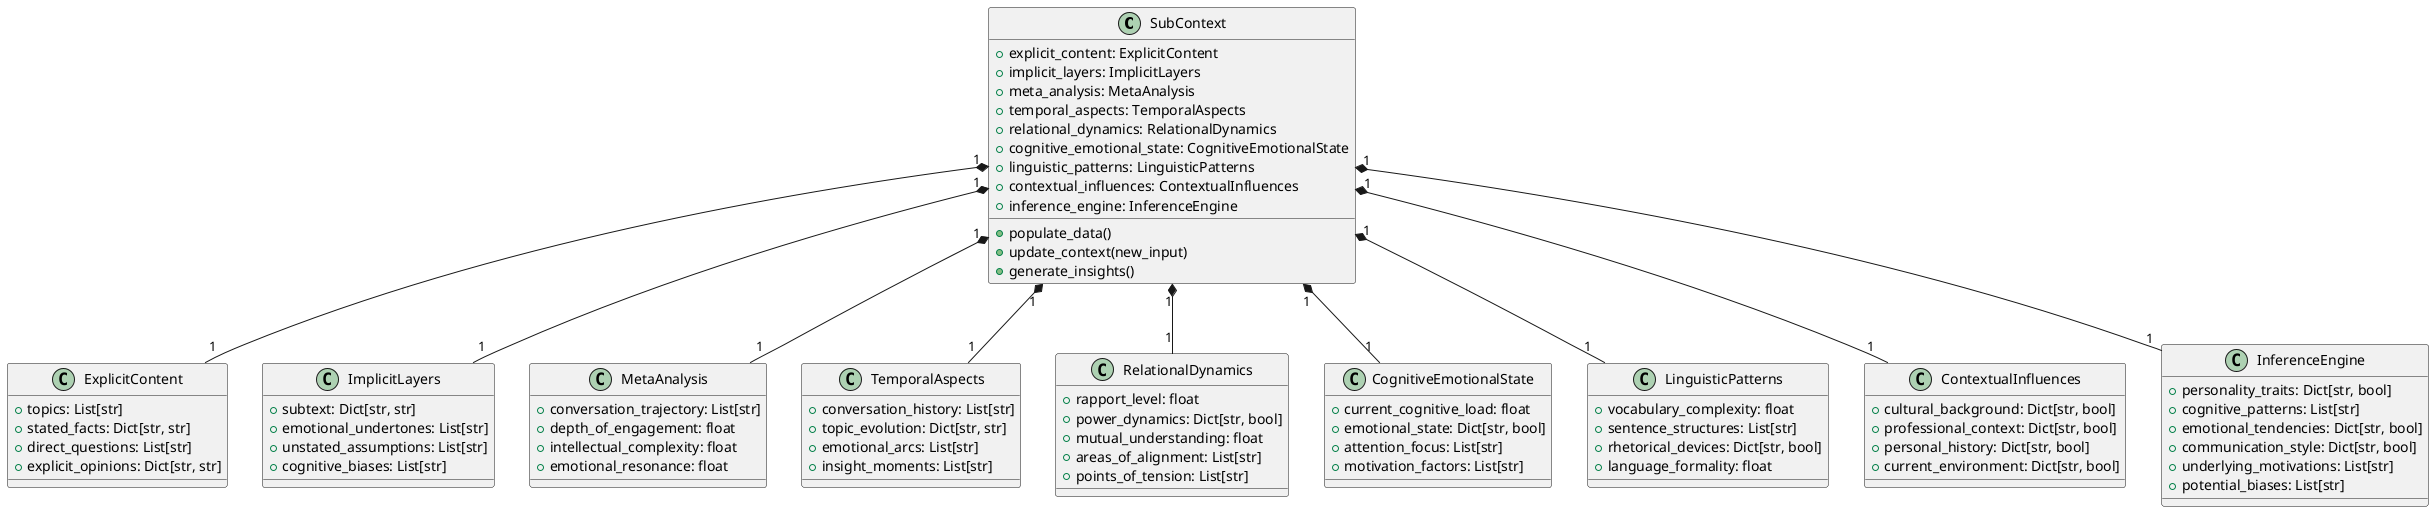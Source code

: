 @startuml

class SubContext {
  +explicit_content: ExplicitContent
  +implicit_layers: ImplicitLayers
  +meta_analysis: MetaAnalysis
  +temporal_aspects: TemporalAspects
  +relational_dynamics: RelationalDynamics
  +cognitive_emotional_state: CognitiveEmotionalState
  +linguistic_patterns: LinguisticPatterns
  +contextual_influences: ContextualInfluences
  +inference_engine: InferenceEngine
  +populate_data()
  +update_context(new_input)
  +generate_insights()
}

class ExplicitContent {
  +topics: List[str]
  +stated_facts: Dict[str, str]
  +direct_questions: List[str]
  +explicit_opinions: Dict[str, str]
}

class ImplicitLayers {
  +subtext: Dict[str, str]
  +emotional_undertones: List[str]
  +unstated_assumptions: List[str]
  +cognitive_biases: List[str]
}

class MetaAnalysis {
  +conversation_trajectory: List[str]
  +depth_of_engagement: float
  +intellectual_complexity: float
  +emotional_resonance: float
}

class TemporalAspects {
  +conversation_history: List[str]
  +topic_evolution: Dict[str, str]
  +emotional_arcs: List[str]
  +insight_moments: List[str]
}

class RelationalDynamics {
  +rapport_level: float
  +power_dynamics: Dict[str, bool]
  +mutual_understanding: float
  +areas_of_alignment: List[str]
  +points_of_tension: List[str]
}

class CognitiveEmotionalState {
  +current_cognitive_load: float
  +emotional_state: Dict[str, bool]
  +attention_focus: List[str]
  +motivation_factors: List[str]
}

class LinguisticPatterns {
  +vocabulary_complexity: float
  +sentence_structures: List[str]
  +rhetorical_devices: Dict[str, bool]
  +language_formality: float
}

class ContextualInfluences {
  +cultural_background: Dict[str, bool]
  +professional_context: Dict[str, bool]
  +personal_history: Dict[str, bool]
  +current_environment: Dict[str, bool]
}

class InferenceEngine {
  +personality_traits: Dict[str, bool]
  +cognitive_patterns: List[str]
  +emotional_tendencies: Dict[str, bool]
  +communication_style: Dict[str, bool]
  +underlying_motivations: List[str]
  +potential_biases: List[str]
}

SubContext "1" *-- "1" ExplicitContent
SubContext "1" *-- "1" ImplicitLayers
SubContext "1" *-- "1" MetaAnalysis
SubContext "1" *-- "1" TemporalAspects
SubContext "1" *-- "1" RelationalDynamics
SubContext "1" *-- "1" CognitiveEmotionalState
SubContext "1" *-- "1" LinguisticPatterns
SubContext "1" *-- "1" ContextualInfluences
SubContext "1" *-- "1" InferenceEngine

@enduml